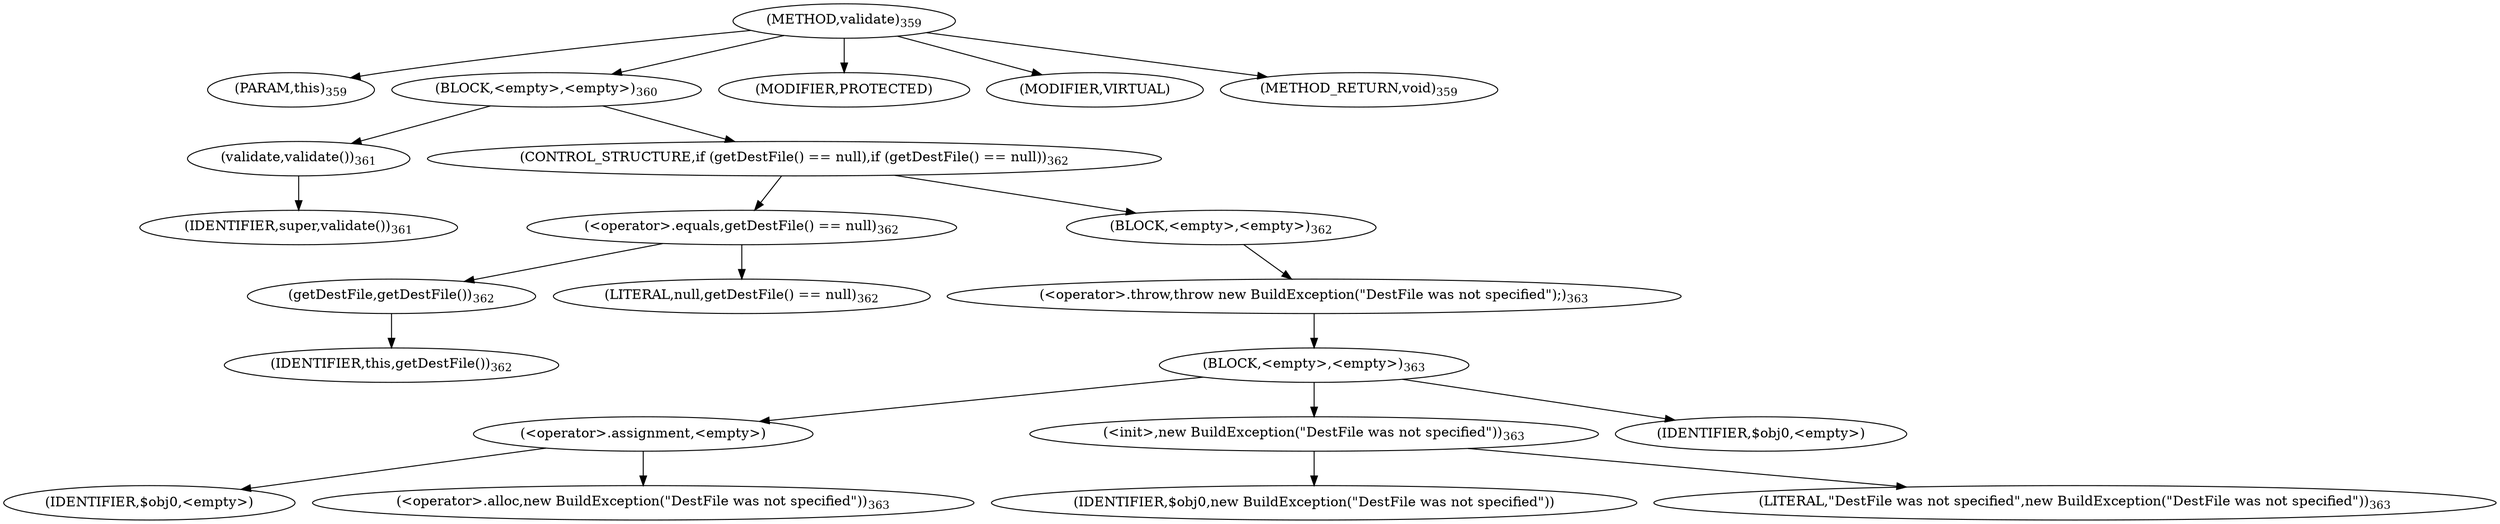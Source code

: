 digraph "validate" {  
"465" [label = <(METHOD,validate)<SUB>359</SUB>> ]
"33" [label = <(PARAM,this)<SUB>359</SUB>> ]
"466" [label = <(BLOCK,&lt;empty&gt;,&lt;empty&gt;)<SUB>360</SUB>> ]
"467" [label = <(validate,validate())<SUB>361</SUB>> ]
"468" [label = <(IDENTIFIER,super,validate())<SUB>361</SUB>> ]
"469" [label = <(CONTROL_STRUCTURE,if (getDestFile() == null),if (getDestFile() == null))<SUB>362</SUB>> ]
"470" [label = <(&lt;operator&gt;.equals,getDestFile() == null)<SUB>362</SUB>> ]
"471" [label = <(getDestFile,getDestFile())<SUB>362</SUB>> ]
"32" [label = <(IDENTIFIER,this,getDestFile())<SUB>362</SUB>> ]
"472" [label = <(LITERAL,null,getDestFile() == null)<SUB>362</SUB>> ]
"473" [label = <(BLOCK,&lt;empty&gt;,&lt;empty&gt;)<SUB>362</SUB>> ]
"474" [label = <(&lt;operator&gt;.throw,throw new BuildException(&quot;DestFile was not specified&quot;);)<SUB>363</SUB>> ]
"475" [label = <(BLOCK,&lt;empty&gt;,&lt;empty&gt;)<SUB>363</SUB>> ]
"476" [label = <(&lt;operator&gt;.assignment,&lt;empty&gt;)> ]
"477" [label = <(IDENTIFIER,$obj0,&lt;empty&gt;)> ]
"478" [label = <(&lt;operator&gt;.alloc,new BuildException(&quot;DestFile was not specified&quot;))<SUB>363</SUB>> ]
"479" [label = <(&lt;init&gt;,new BuildException(&quot;DestFile was not specified&quot;))<SUB>363</SUB>> ]
"480" [label = <(IDENTIFIER,$obj0,new BuildException(&quot;DestFile was not specified&quot;))> ]
"481" [label = <(LITERAL,&quot;DestFile was not specified&quot;,new BuildException(&quot;DestFile was not specified&quot;))<SUB>363</SUB>> ]
"482" [label = <(IDENTIFIER,$obj0,&lt;empty&gt;)> ]
"483" [label = <(MODIFIER,PROTECTED)> ]
"484" [label = <(MODIFIER,VIRTUAL)> ]
"485" [label = <(METHOD_RETURN,void)<SUB>359</SUB>> ]
  "465" -> "33" 
  "465" -> "466" 
  "465" -> "483" 
  "465" -> "484" 
  "465" -> "485" 
  "466" -> "467" 
  "466" -> "469" 
  "467" -> "468" 
  "469" -> "470" 
  "469" -> "473" 
  "470" -> "471" 
  "470" -> "472" 
  "471" -> "32" 
  "473" -> "474" 
  "474" -> "475" 
  "475" -> "476" 
  "475" -> "479" 
  "475" -> "482" 
  "476" -> "477" 
  "476" -> "478" 
  "479" -> "480" 
  "479" -> "481" 
}
